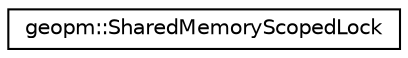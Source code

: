 digraph "Graphical Class Hierarchy"
{
  edge [fontname="Helvetica",fontsize="10",labelfontname="Helvetica",labelfontsize="10"];
  node [fontname="Helvetica",fontsize="10",shape=record];
  rankdir="LR";
  Node0 [label="geopm::SharedMemoryScopedLock",height=0.2,width=0.4,color="black", fillcolor="white", style="filled",URL="$classgeopm_1_1_shared_memory_scoped_lock.html",tooltip="An object used to automatically hold a SharedMemory mutex while in scope, and release it when out of ..."];
}
